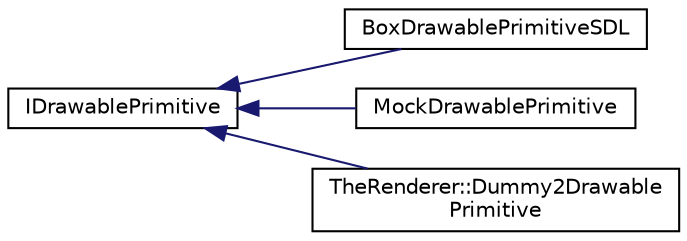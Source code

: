 digraph "Graphical Class Hierarchy"
{
 // LATEX_PDF_SIZE
  edge [fontname="Helvetica",fontsize="10",labelfontname="Helvetica",labelfontsize="10"];
  node [fontname="Helvetica",fontsize="10",shape=record];
  rankdir="LR";
  Node0 [label="IDrawablePrimitive",height=0.2,width=0.4,color="black", fillcolor="white", style="filled",URL="$struct_i_drawable_primitive.html",tooltip="This interface represents the primitive drawable of the selected backend. For example,..."];
  Node0 -> Node1 [dir="back",color="midnightblue",fontsize="10",style="solid",fontname="Helvetica"];
  Node1 [label="BoxDrawablePrimitiveSDL",height=0.2,width=0.4,color="black", fillcolor="white", style="filled",URL="$struct_box_drawable_primitive_s_d_l.html",tooltip=" "];
  Node0 -> Node2 [dir="back",color="midnightblue",fontsize="10",style="solid",fontname="Helvetica"];
  Node2 [label="MockDrawablePrimitive",height=0.2,width=0.4,color="black", fillcolor="white", style="filled",URL="$struct_mock_drawable_primitive.html",tooltip=" "];
  Node0 -> Node3 [dir="back",color="midnightblue",fontsize="10",style="solid",fontname="Helvetica"];
  Node3 [label="TheRenderer::Dummy2Drawable\lPrimitive",height=0.2,width=0.4,color="black", fillcolor="white", style="filled",URL="$struct_the_renderer_1_1_dummy2_drawable_primitive.html",tooltip=" "];
}
